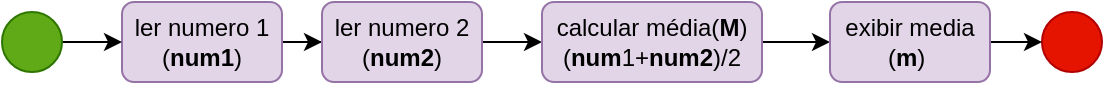 <mxfile version="16.5.6" type="device"><diagram id="iiuA5yFUj_c1ldoydHcZ" name="Page-1"><mxGraphModel dx="868" dy="450" grid="1" gridSize="10" guides="1" tooltips="1" connect="1" arrows="1" fold="1" page="1" pageScale="1" pageWidth="827" pageHeight="1169" math="0" shadow="0"><root><mxCell id="0"/><mxCell id="1" parent="0"/><mxCell id="SRPg7MPL9DhAneHx-cvZ-11" style="edgeStyle=orthogonalEdgeStyle;rounded=0;orthogonalLoop=1;jettySize=auto;html=1;entryX=0;entryY=0.5;entryDx=0;entryDy=0;" parent="1" source="SRPg7MPL9DhAneHx-cvZ-1" target="SRPg7MPL9DhAneHx-cvZ-10" edge="1"><mxGeometry relative="1" as="geometry"/></mxCell><mxCell id="SRPg7MPL9DhAneHx-cvZ-1" value="ler numero 1&lt;br&gt;(&lt;b&gt;num1&lt;/b&gt;)" style="rounded=1;whiteSpace=wrap;html=1;fillColor=#e1d5e7;strokeColor=#9673a6;" parent="1" vertex="1"><mxGeometry x="60" y="120" width="80" height="40" as="geometry"/></mxCell><mxCell id="nT9wvRJpANji8KLYqpmk-5" style="edgeStyle=orthogonalEdgeStyle;rounded=0;orthogonalLoop=1;jettySize=auto;html=1;entryX=0;entryY=0.5;entryDx=0;entryDy=0;" edge="1" parent="1" source="SRPg7MPL9DhAneHx-cvZ-2" target="SRPg7MPL9DhAneHx-cvZ-1"><mxGeometry relative="1" as="geometry"/></mxCell><mxCell id="SRPg7MPL9DhAneHx-cvZ-2" value="" style="ellipse;whiteSpace=wrap;html=1;aspect=fixed;fillColor=#60a917;fontColor=#ffffff;strokeColor=#2D7600;" parent="1" vertex="1"><mxGeometry y="125" width="30" height="30" as="geometry"/></mxCell><mxCell id="SRPg7MPL9DhAneHx-cvZ-3" value="" style="ellipse;whiteSpace=wrap;html=1;aspect=fixed;fillColor=#e51400;fontColor=#ffffff;strokeColor=#B20000;" parent="1" vertex="1"><mxGeometry x="520" y="125" width="30" height="30" as="geometry"/></mxCell><mxCell id="SRPg7MPL9DhAneHx-cvZ-14" style="edgeStyle=orthogonalEdgeStyle;rounded=0;orthogonalLoop=1;jettySize=auto;html=1;exitX=1;exitY=0.5;exitDx=0;exitDy=0;entryX=0;entryY=0.5;entryDx=0;entryDy=0;" parent="1" source="SRPg7MPL9DhAneHx-cvZ-10" target="SRPg7MPL9DhAneHx-cvZ-12" edge="1"><mxGeometry relative="1" as="geometry"/></mxCell><mxCell id="SRPg7MPL9DhAneHx-cvZ-10" value="ler numero 2&lt;br&gt;(&lt;b&gt;num2&lt;/b&gt;)" style="rounded=1;whiteSpace=wrap;html=1;fillColor=#e1d5e7;strokeColor=#9673a6;" parent="1" vertex="1"><mxGeometry x="160" y="120" width="80" height="40" as="geometry"/></mxCell><mxCell id="nT9wvRJpANji8KLYqpmk-3" style="edgeStyle=orthogonalEdgeStyle;rounded=0;orthogonalLoop=1;jettySize=auto;html=1;exitX=1;exitY=0.5;exitDx=0;exitDy=0;entryX=0;entryY=0.5;entryDx=0;entryDy=0;" edge="1" parent="1" source="SRPg7MPL9DhAneHx-cvZ-12" target="SRPg7MPL9DhAneHx-cvZ-13"><mxGeometry relative="1" as="geometry"/></mxCell><mxCell id="SRPg7MPL9DhAneHx-cvZ-12" value="calcular média(&lt;b&gt;M&lt;/b&gt;)&lt;br&gt;(&lt;b&gt;num&lt;/b&gt;1+&lt;b&gt;num2&lt;/b&gt;)/2" style="rounded=1;whiteSpace=wrap;html=1;fillColor=#e1d5e7;strokeColor=#9673a6;" parent="1" vertex="1"><mxGeometry x="270" y="120" width="110" height="40" as="geometry"/></mxCell><mxCell id="SRPg7MPL9DhAneHx-cvZ-16" style="edgeStyle=orthogonalEdgeStyle;rounded=0;orthogonalLoop=1;jettySize=auto;html=1;exitX=1;exitY=0.5;exitDx=0;exitDy=0;entryX=0;entryY=0.5;entryDx=0;entryDy=0;" parent="1" source="SRPg7MPL9DhAneHx-cvZ-13" target="SRPg7MPL9DhAneHx-cvZ-3" edge="1"><mxGeometry relative="1" as="geometry"/></mxCell><mxCell id="SRPg7MPL9DhAneHx-cvZ-13" value="exibir media&lt;br&gt;(&lt;b&gt;m&lt;/b&gt;)&amp;nbsp;" style="rounded=1;whiteSpace=wrap;html=1;fillColor=#e1d5e7;strokeColor=#9673a6;" parent="1" vertex="1"><mxGeometry x="414" y="120" width="80" height="40" as="geometry"/></mxCell></root></mxGraphModel></diagram></mxfile>